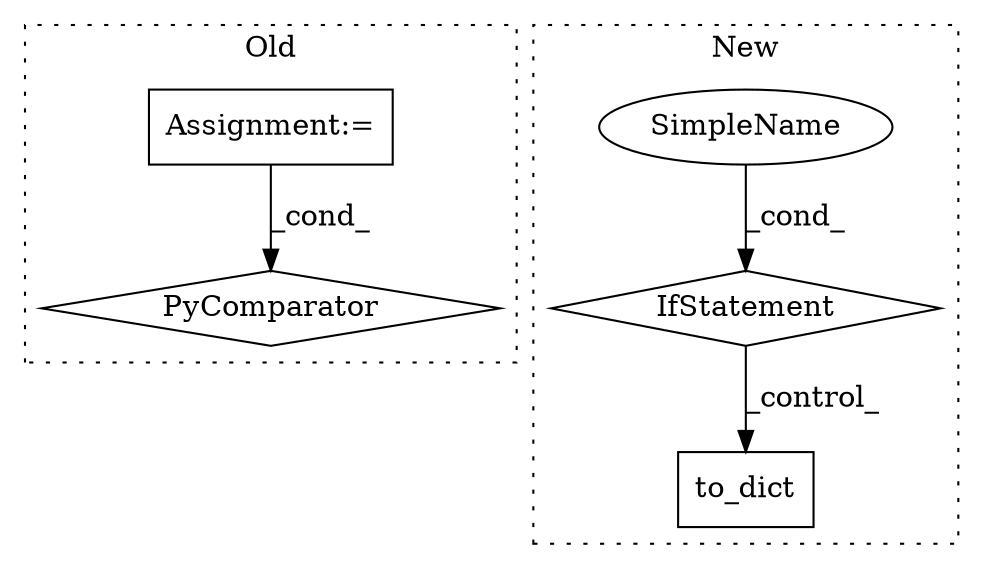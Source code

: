 digraph G {
subgraph cluster0 {
1 [label="PyComparator" a="113" s="867" l="30" shape="diamond"];
3 [label="Assignment:=" a="7" s="867" l="30" shape="box"];
label = "Old";
style="dotted";
}
subgraph cluster1 {
2 [label="to_dict" a="32" s="1350,1359" l="8,1" shape="box"];
4 [label="IfStatement" a="25" s="1424" l="22" shape="diamond"];
5 [label="SimpleName" a="42" s="1441" l="5" shape="ellipse"];
label = "New";
style="dotted";
}
3 -> 1 [label="_cond_"];
4 -> 2 [label="_control_"];
5 -> 4 [label="_cond_"];
}